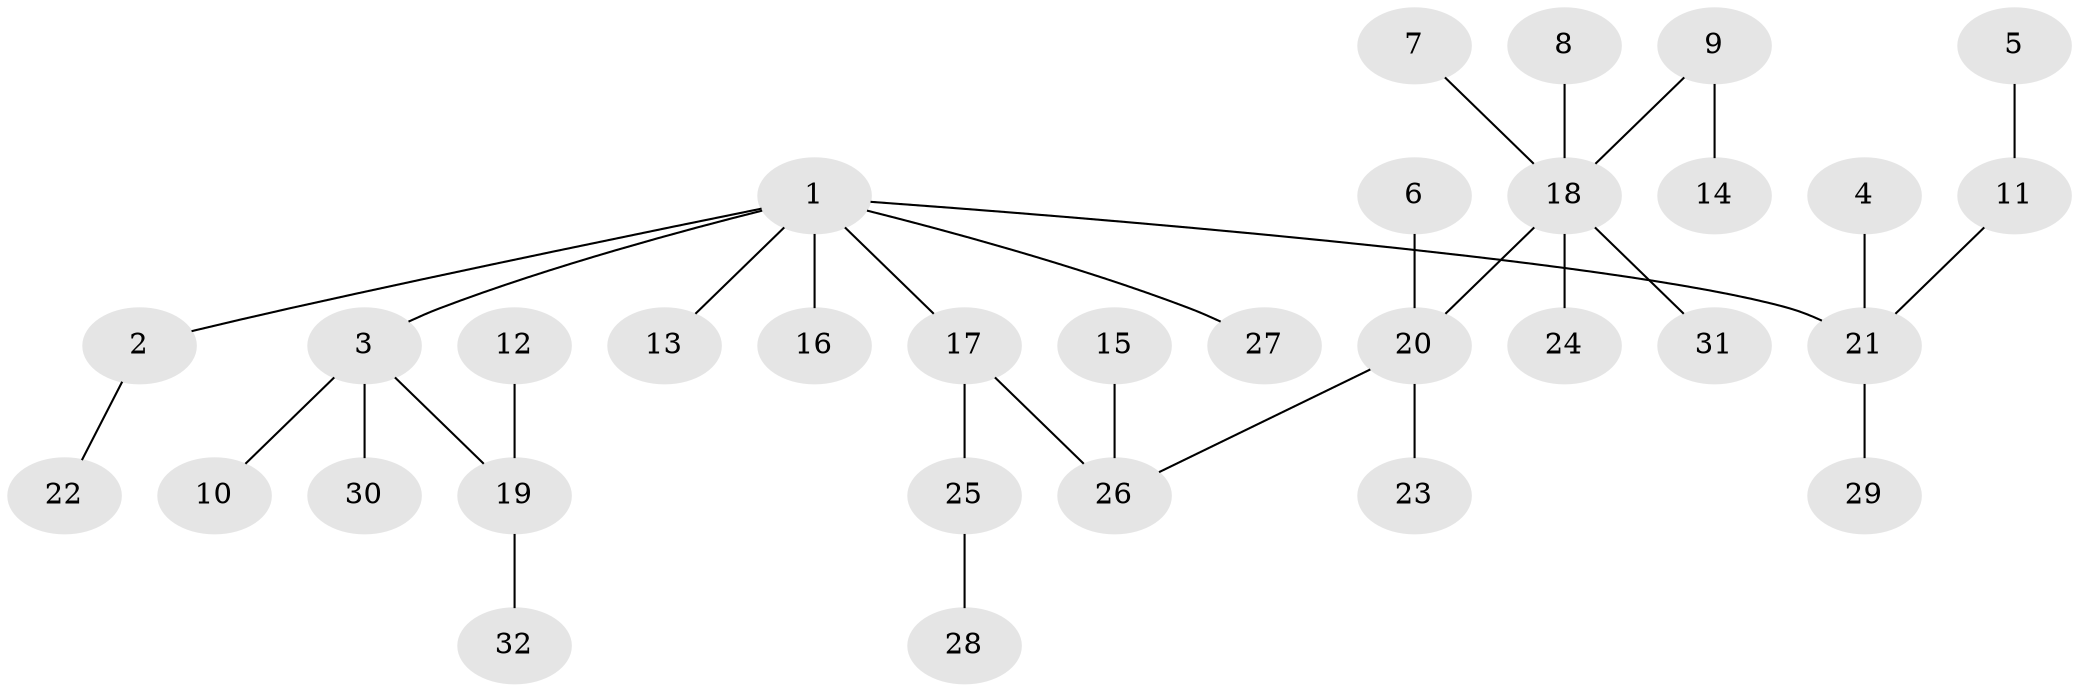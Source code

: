 // original degree distribution, {4: 0.07936507936507936, 3: 0.12698412698412698, 5: 0.047619047619047616, 2: 0.2857142857142857, 1: 0.4603174603174603}
// Generated by graph-tools (version 1.1) at 2025/26/03/09/25 03:26:29]
// undirected, 32 vertices, 31 edges
graph export_dot {
graph [start="1"]
  node [color=gray90,style=filled];
  1;
  2;
  3;
  4;
  5;
  6;
  7;
  8;
  9;
  10;
  11;
  12;
  13;
  14;
  15;
  16;
  17;
  18;
  19;
  20;
  21;
  22;
  23;
  24;
  25;
  26;
  27;
  28;
  29;
  30;
  31;
  32;
  1 -- 2 [weight=1.0];
  1 -- 3 [weight=1.0];
  1 -- 13 [weight=1.0];
  1 -- 16 [weight=1.0];
  1 -- 17 [weight=1.0];
  1 -- 21 [weight=1.0];
  1 -- 27 [weight=1.0];
  2 -- 22 [weight=1.0];
  3 -- 10 [weight=1.0];
  3 -- 19 [weight=1.0];
  3 -- 30 [weight=1.0];
  4 -- 21 [weight=1.0];
  5 -- 11 [weight=1.0];
  6 -- 20 [weight=1.0];
  7 -- 18 [weight=1.0];
  8 -- 18 [weight=1.0];
  9 -- 14 [weight=1.0];
  9 -- 18 [weight=1.0];
  11 -- 21 [weight=1.0];
  12 -- 19 [weight=1.0];
  15 -- 26 [weight=1.0];
  17 -- 25 [weight=1.0];
  17 -- 26 [weight=1.0];
  18 -- 20 [weight=1.0];
  18 -- 24 [weight=1.0];
  18 -- 31 [weight=1.0];
  19 -- 32 [weight=1.0];
  20 -- 23 [weight=1.0];
  20 -- 26 [weight=1.0];
  21 -- 29 [weight=1.0];
  25 -- 28 [weight=1.0];
}
